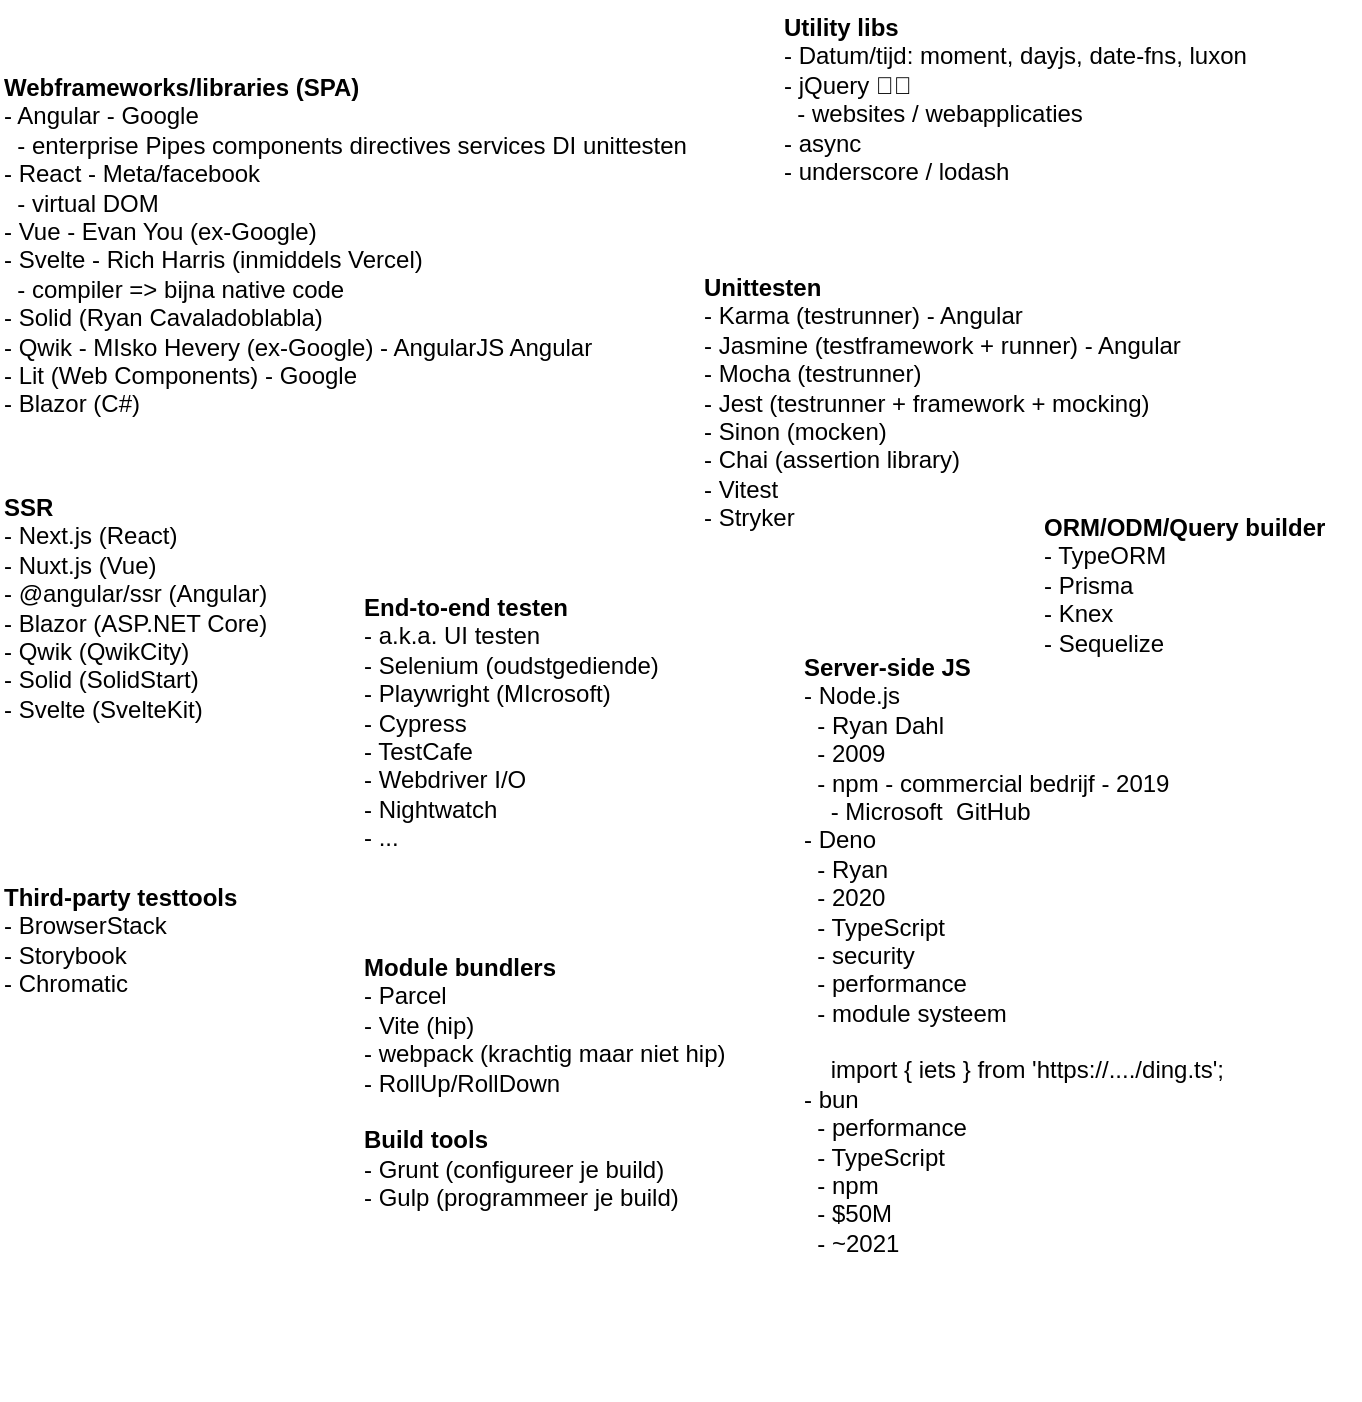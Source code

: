 <mxfile>
    <diagram id="Eijcxtug0W7nkC9EVhRk" name="Page-1">
        <mxGraphModel dx="1066" dy="636" grid="1" gridSize="10" guides="1" tooltips="1" connect="1" arrows="1" fold="1" page="1" pageScale="1" pageWidth="850" pageHeight="1100" math="0" shadow="0">
            <root>
                <mxCell id="0"/>
                <mxCell id="1" parent="0"/>
                <mxCell id="2" value="&lt;b&gt;Server-side JS&lt;/b&gt;&lt;br&gt;- Node.js&lt;br&gt;&amp;nbsp; - Ryan Dahl&lt;br&gt;&amp;nbsp; - 2009&lt;br&gt;&amp;nbsp; - npm - commercial bedrijf - 2019&lt;br&gt;&amp;nbsp; &amp;nbsp; - Microsoft&amp;nbsp; GitHub&lt;br&gt;- Deno&lt;br&gt;&amp;nbsp; - Ryan&lt;br&gt;&amp;nbsp; - 2020&lt;br&gt;&amp;nbsp; - TypeScript&lt;br&gt;&amp;nbsp; - security&lt;br&gt;&amp;nbsp; - performance&lt;br&gt;&amp;nbsp; - module systeem&lt;br&gt;&lt;br&gt;&amp;nbsp; &amp;nbsp; import { iets } from 'https://..../ding.ts';&lt;br&gt;- bun&lt;br&gt;&amp;nbsp; - performance&lt;br&gt;&amp;nbsp; - TypeScript&lt;br&gt;&amp;nbsp; - npm&lt;br&gt;&amp;nbsp; - $50M&lt;br&gt;&amp;nbsp; - ~2021" style="text;html=1;strokeColor=none;fillColor=none;align=left;verticalAlign=top;whiteSpace=wrap;rounded=0;" vertex="1" parent="1">
                    <mxGeometry x="450" y="350" width="260" height="380" as="geometry"/>
                </mxCell>
                <mxCell id="3" value="&lt;b&gt;Webframeworks/libraries&amp;nbsp;(SPA)&lt;/b&gt;&lt;br&gt;- Angular - Google&lt;br&gt;&amp;nbsp; - enterprise Pipes components directives services DI unittesten&lt;br&gt;- React - Meta/facebook&lt;br&gt;&amp;nbsp; - virtual DOM&lt;br&gt;- Vue - Evan You (ex-Google)&lt;br&gt;- Svelte - Rich Harris (inmiddels Vercel)&lt;br&gt;&amp;nbsp; - compiler =&amp;gt; bijna native code&lt;br&gt;- Solid (Ryan Cavaladoblabla)&lt;br&gt;- Qwik - MIsko Hevery (ex-Google) - AngularJS Angular&lt;br&gt;- Lit (Web Components) - Google&lt;br&gt;- Blazor (C#)" style="text;html=1;strokeColor=none;fillColor=none;align=left;verticalAlign=top;whiteSpace=wrap;rounded=0;" vertex="1" parent="1">
                    <mxGeometry x="50" y="60" width="370" height="210" as="geometry"/>
                </mxCell>
                <mxCell id="4" value="&lt;b&gt;SSR&lt;/b&gt;&lt;br&gt;-&amp;nbsp;&lt;span style=&quot;background-color: initial;&quot;&gt;Next.js (React)&lt;br&gt;- Nuxt.js (Vue)&lt;br&gt;- @angular/ssr (Angular) &lt;br&gt;- Blazor (ASP.NET Core)&lt;br&gt;-&amp;nbsp;&lt;/span&gt;&lt;span style=&quot;background-color: initial;&quot;&gt;Qwik (QwikCity)&lt;br&gt;- Solid (SolidStart)&lt;br&gt;- Svelte (SvelteKit)&lt;/span&gt;&lt;span style=&quot;background-color: initial;&quot;&gt;&lt;br&gt;&lt;/span&gt;" style="text;html=1;strokeColor=none;fillColor=none;align=left;verticalAlign=top;whiteSpace=wrap;rounded=0;" vertex="1" parent="1">
                    <mxGeometry x="50" y="270" width="180" height="150" as="geometry"/>
                </mxCell>
                <mxCell id="5" value="&lt;b&gt;Utility libs&lt;/b&gt;&lt;br&gt;- Datum/tijd: moment, dayjs, date-fns, luxon&lt;br&gt;&lt;span style=&quot;background-color: initial;&quot;&gt;- jQuery 🦷🦷&lt;br&gt;&amp;nbsp; - websites / webapplicaties&lt;br&gt;- async&lt;br&gt;- underscore / lodash&lt;br&gt;&lt;br&gt;&lt;/span&gt;" style="text;html=1;strokeColor=none;fillColor=none;align=left;verticalAlign=top;whiteSpace=wrap;rounded=0;" vertex="1" parent="1">
                    <mxGeometry x="440" y="30" width="270" height="150" as="geometry"/>
                </mxCell>
                <mxCell id="6" value="&lt;b&gt;Unittesten&lt;/b&gt;&lt;br&gt;- Karma (testrunner) - Angular&lt;br&gt;- Jasmine (testframework + runner) - Angular&lt;br&gt;- Mocha (testrunner)&lt;br&gt;- Jest (testrunner + framework + mocking)&lt;br&gt;- Sinon (mocken)&lt;br&gt;- Chai (assertion library)&lt;br&gt;- Vitest&lt;br&gt;- Stryker" style="text;html=1;strokeColor=none;fillColor=none;align=left;verticalAlign=top;whiteSpace=wrap;rounded=0;" vertex="1" parent="1">
                    <mxGeometry x="400" y="160" width="260" height="170" as="geometry"/>
                </mxCell>
                <mxCell id="7" value="&lt;b&gt;End-to-end testen&lt;/b&gt;&lt;br&gt;- a.k.a. UI testen&lt;br&gt;- Selenium (oudstgediende)&lt;br&gt;- Playwright (MIcrosoft)&lt;br&gt;- Cypress&lt;br&gt;- TestCafe&lt;br&gt;- Webdriver I/O&lt;br&gt;- Nightwatch&lt;br&gt;- ..." style="text;html=1;strokeColor=none;fillColor=none;align=left;verticalAlign=top;whiteSpace=wrap;rounded=0;" vertex="1" parent="1">
                    <mxGeometry x="230" y="320" width="260" height="170" as="geometry"/>
                </mxCell>
                <mxCell id="9" value="&lt;b&gt;Third-party testtools&lt;/b&gt;&lt;br&gt;- BrowserStack&lt;br&gt;- Storybook&lt;br&gt;- Chromatic" style="text;html=1;strokeColor=none;fillColor=none;align=left;verticalAlign=top;whiteSpace=wrap;rounded=0;" vertex="1" parent="1">
                    <mxGeometry x="50" y="465" width="150" height="95" as="geometry"/>
                </mxCell>
                <mxCell id="10" value="&lt;b&gt;Module bundlers&lt;/b&gt;&lt;br&gt;- Parcel&lt;br&gt;- Vite (hip)&lt;br&gt;- webpack (krachtig maar niet hip)&lt;br&gt;- RollUp/RollDown&lt;br&gt;&lt;br&gt;&lt;b&gt;Build tools&lt;br&gt;&lt;/b&gt;- Grunt (configureer je build)&lt;br&gt;- Gulp (programmeer je build)" style="text;html=1;strokeColor=none;fillColor=none;align=left;verticalAlign=top;whiteSpace=wrap;rounded=0;" vertex="1" parent="1">
                    <mxGeometry x="230" y="500" width="200" height="170" as="geometry"/>
                </mxCell>
                <mxCell id="11" value="&lt;b&gt;ORM/ODM/Query builder&lt;/b&gt;&lt;br&gt;- TypeORM&lt;br&gt;- Prisma&lt;br&gt;- Knex&lt;br&gt;-&amp;nbsp;Sequelize" style="text;html=1;strokeColor=none;fillColor=none;align=left;verticalAlign=top;whiteSpace=wrap;rounded=0;" vertex="1" parent="1">
                    <mxGeometry x="570" y="280" width="160" height="95" as="geometry"/>
                </mxCell>
            </root>
        </mxGraphModel>
    </diagram>
</mxfile>